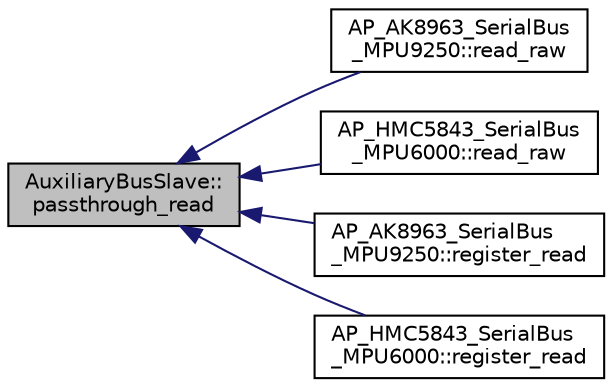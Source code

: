 digraph "AuxiliaryBusSlave::passthrough_read"
{
 // INTERACTIVE_SVG=YES
  edge [fontname="Helvetica",fontsize="10",labelfontname="Helvetica",labelfontsize="10"];
  node [fontname="Helvetica",fontsize="10",shape=record];
  rankdir="LR";
  Node1 [label="AuxiliaryBusSlave::\lpassthrough_read",height=0.2,width=0.4,color="black", fillcolor="grey75", style="filled", fontcolor="black"];
  Node1 -> Node2 [dir="back",color="midnightblue",fontsize="10",style="solid",fontname="Helvetica"];
  Node2 [label="AP_AK8963_SerialBus\l_MPU9250::read_raw",height=0.2,width=0.4,color="black", fillcolor="white", style="filled",URL="$classAP__AK8963__SerialBus__MPU9250.html#a585324752423f8c00dea722cbc2f42a1"];
  Node1 -> Node3 [dir="back",color="midnightblue",fontsize="10",style="solid",fontname="Helvetica"];
  Node3 [label="AP_HMC5843_SerialBus\l_MPU6000::read_raw",height=0.2,width=0.4,color="black", fillcolor="white", style="filled",URL="$classAP__HMC5843__SerialBus__MPU6000.html#a5bcd041c44a098754a6dad74e0bb6c78"];
  Node1 -> Node4 [dir="back",color="midnightblue",fontsize="10",style="solid",fontname="Helvetica"];
  Node4 [label="AP_AK8963_SerialBus\l_MPU9250::register_read",height=0.2,width=0.4,color="black", fillcolor="white", style="filled",URL="$classAP__AK8963__SerialBus__MPU9250.html#a766e7c1748c23457466f4def81037133"];
  Node1 -> Node5 [dir="back",color="midnightblue",fontsize="10",style="solid",fontname="Helvetica"];
  Node5 [label="AP_HMC5843_SerialBus\l_MPU6000::register_read",height=0.2,width=0.4,color="black", fillcolor="white", style="filled",URL="$classAP__HMC5843__SerialBus__MPU6000.html#a23636e82fb0e0bf604294fddbbe10beb"];
}
